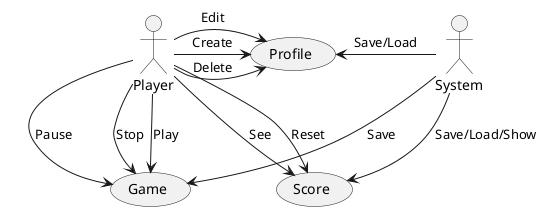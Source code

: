 @startuml usecase

Actor Player
Actor System

Player -down-> (Score) : See
Player -down-> (Score) : Reset
Player -right-> (Profile) : Create
Player -right-> (Profile) : Edit
Player -right-> (Profile) : Delete

System -down-> (Score) : Save/Load/Show
System -left-> (Profile) : Save/Load

Player -right-> (Game) : Play
Player -right-> (Game) : Pause
Player -right-> (Game) : Stop

System --> (Game) : Save

@enduml